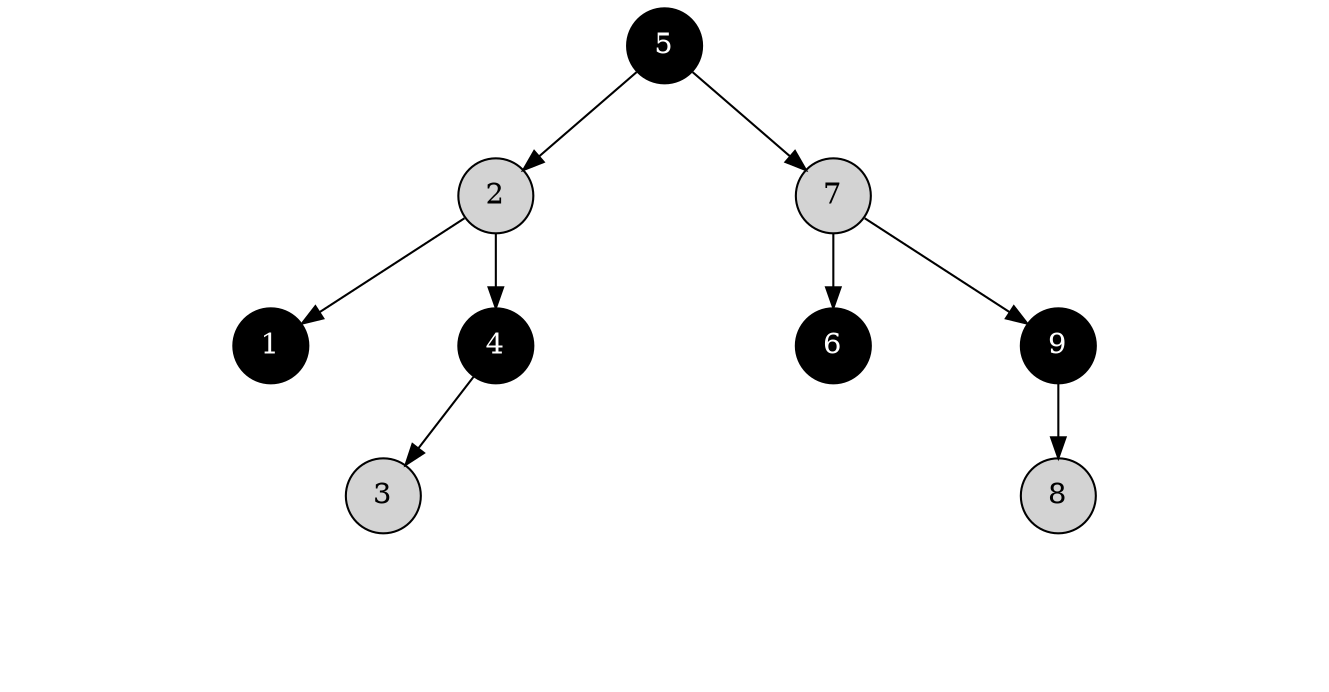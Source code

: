digraph G{
    margin="0";
	node[shape=circle]
	a5[label="5", style=filled, fillcolor=black, fontcolor=white];
	a2[label="2", style=filled, fillcolor=lightgray, fontcolor=black];
	a1[label="1", style=filled, fillcolor=black, fontcolor=white];
	nila1l[label="", style=invis];
	nila1r[label="", style=invis];
	nila1m[label="", style=invis];
	a1->nila1l[style=invis];
	a1->nila1m[style=invis];
	a1->nila1r[style=invis];
	{rank=same nila1l->nila1m->nila1r[style=invis]}
	a4[label="4", style=filled, fillcolor=black, fontcolor=white];
	a3[label="3", style=filled, fillcolor=lightgray, fontcolor=black];
	nila3l[label="", style=invis];
	nila3r[label="", style=invis];
	nila3m[label="", style=invis];
	a3->nila3l[style=invis];
	a3->nila3m[style=invis];
	a3->nila3r[style=invis];
	{rank=same nila3l->nila3m->nila3r[style=invis]}
	nila4r[label="", style=invis];
	nila4m[label="", style=invis];
	a4->a3
	a4->nila4m[style=invis];
	a4->nila4r[style=invis];
	{rank=same a3->nila4m->nila4r[style=invis]}
	nila2m[label="", style=invis];
	a2->a1
	a2->nila2m[style=invis];
	a2->a4
	{rank=same a1->nila2m->a4[style=invis]}
	a7[label="7", style=filled, fillcolor=lightgray, fontcolor=black];
	a6[label="6", style=filled, fillcolor=black, fontcolor=white];
	nila6l[label="", style=invis];
	nila6r[label="", style=invis];
	nila6m[label="", style=invis];
	a6->nila6l[style=invis];
	a6->nila6m[style=invis];
	a6->nila6r[style=invis];
	{rank=same nila6l->nila6m->nila6r[style=invis]}
	a9[label="9", style=filled, fillcolor=black, fontcolor=white];
	a8[label="8", style=filled, fillcolor=lightgray, fontcolor=black];
	nila8l[label="", style=invis];
	nila8r[label="", style=invis];
	nila8m[label="", style=invis];
	a8->nila8l[style=invis];
	a8->nila8m[style=invis];
	a8->nila8r[style=invis];
	{rank=same nila8l->nila8m->nila8r[style=invis]}
	nila9r[label="", style=invis];
	nila9m[label="", style=invis];
	a9->a8
	a9->nila9m[style=invis];
	a9->nila9r[style=invis];
	{rank=same a8->nila9m->nila9r[style=invis]}
	nila7m[label="", style=invis];
	a7->a6
	a7->nila7m[style=invis];
	a7->a9
	{rank=same a6->nila7m->a9[style=invis]}
	nila5m[label="", style=invis];
	a5->a2
	a5->nila5m[style=invis];
	a5->a7
	{rank=same a2->nila5m->a7[style=invis]}
}